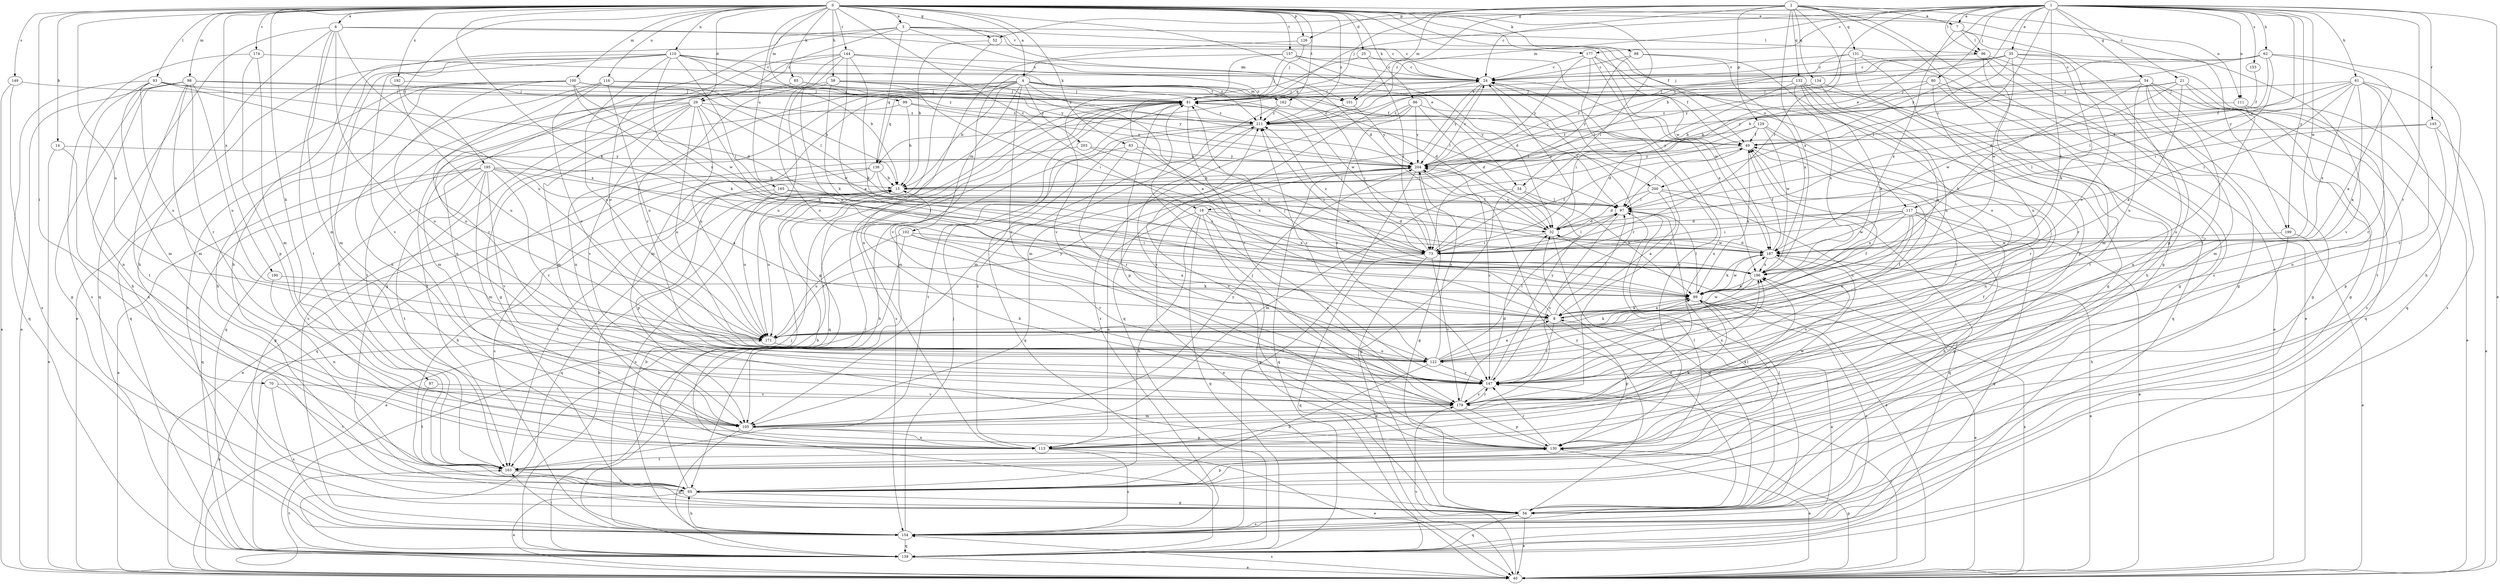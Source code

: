 strict digraph  {
0;
1;
2;
3;
4;
6;
7;
8;
14;
15;
18;
21;
24;
25;
29;
32;
34;
35;
40;
49;
52;
54;
56;
58;
61;
62;
65;
70;
73;
80;
81;
83;
85;
86;
87;
88;
89;
93;
96;
97;
98;
99;
100;
101;
102;
105;
110;
111;
113;
116;
117;
122;
126;
129;
130;
131;
132;
134;
138;
139;
144;
145;
147;
149;
153;
154;
157;
162;
163;
165;
171;
174;
177;
179;
187;
190;
192;
195;
196;
199;
200;
203;
204;
211;
0 -> 3  [label=a];
0 -> 4  [label=a];
0 -> 6  [label=a];
0 -> 7  [label=a];
0 -> 14  [label=b];
0 -> 18  [label=c];
0 -> 25  [label=d];
0 -> 29  [label=d];
0 -> 34  [label=e];
0 -> 49  [label=f];
0 -> 52  [label=g];
0 -> 58  [label=h];
0 -> 70  [label=i];
0 -> 73  [label=i];
0 -> 83  [label=k];
0 -> 85  [label=k];
0 -> 86  [label=k];
0 -> 87  [label=k];
0 -> 88  [label=k];
0 -> 89  [label=k];
0 -> 93  [label=l];
0 -> 98  [label=m];
0 -> 99  [label=m];
0 -> 100  [label=m];
0 -> 110  [label=n];
0 -> 116  [label=o];
0 -> 117  [label=o];
0 -> 126  [label=p];
0 -> 144  [label=r];
0 -> 149  [label=s];
0 -> 157  [label=t];
0 -> 162  [label=t];
0 -> 165  [label=u];
0 -> 171  [label=u];
0 -> 174  [label=v];
0 -> 187  [label=w];
0 -> 190  [label=x];
0 -> 192  [label=x];
0 -> 195  [label=x];
0 -> 199  [label=y];
0 -> 211  [label=z];
1 -> 7  [label=a];
1 -> 15  [label=b];
1 -> 18  [label=c];
1 -> 21  [label=c];
1 -> 34  [label=e];
1 -> 35  [label=e];
1 -> 40  [label=e];
1 -> 52  [label=g];
1 -> 54  [label=g];
1 -> 61  [label=h];
1 -> 62  [label=h];
1 -> 80  [label=j];
1 -> 81  [label=j];
1 -> 89  [label=k];
1 -> 96  [label=l];
1 -> 101  [label=m];
1 -> 111  [label=n];
1 -> 117  [label=o];
1 -> 145  [label=r];
1 -> 147  [label=r];
1 -> 153  [label=s];
1 -> 177  [label=v];
1 -> 187  [label=w];
1 -> 199  [label=y];
1 -> 200  [label=y];
2 -> 7  [label=a];
2 -> 24  [label=c];
2 -> 56  [label=g];
2 -> 73  [label=i];
2 -> 101  [label=m];
2 -> 111  [label=n];
2 -> 126  [label=p];
2 -> 129  [label=p];
2 -> 131  [label=q];
2 -> 132  [label=q];
2 -> 134  [label=q];
2 -> 138  [label=q];
2 -> 154  [label=s];
2 -> 196  [label=x];
2 -> 211  [label=z];
3 -> 24  [label=c];
3 -> 29  [label=d];
3 -> 32  [label=d];
3 -> 65  [label=h];
3 -> 96  [label=l];
3 -> 101  [label=m];
3 -> 122  [label=o];
3 -> 138  [label=q];
4 -> 15  [label=b];
4 -> 32  [label=d];
4 -> 56  [label=g];
4 -> 73  [label=i];
4 -> 101  [label=m];
4 -> 102  [label=m];
4 -> 105  [label=m];
4 -> 113  [label=n];
4 -> 138  [label=q];
4 -> 147  [label=r];
4 -> 162  [label=t];
4 -> 187  [label=w];
4 -> 200  [label=y];
4 -> 203  [label=y];
6 -> 24  [label=c];
6 -> 65  [label=h];
6 -> 105  [label=m];
6 -> 139  [label=q];
6 -> 147  [label=r];
6 -> 163  [label=t];
6 -> 171  [label=u];
6 -> 177  [label=v];
7 -> 96  [label=l];
7 -> 122  [label=o];
7 -> 130  [label=p];
7 -> 196  [label=x];
8 -> 81  [label=j];
8 -> 89  [label=k];
8 -> 97  [label=l];
8 -> 130  [label=p];
8 -> 147  [label=r];
8 -> 171  [label=u];
14 -> 40  [label=e];
14 -> 113  [label=n];
14 -> 204  [label=y];
15 -> 97  [label=l];
15 -> 139  [label=q];
15 -> 154  [label=s];
15 -> 163  [label=t];
15 -> 171  [label=u];
18 -> 32  [label=d];
18 -> 56  [label=g];
18 -> 65  [label=h];
18 -> 113  [label=n];
18 -> 139  [label=q];
18 -> 179  [label=v];
18 -> 196  [label=x];
21 -> 8  [label=a];
21 -> 81  [label=j];
21 -> 113  [label=n];
21 -> 163  [label=t];
21 -> 187  [label=w];
21 -> 204  [label=y];
24 -> 81  [label=j];
24 -> 105  [label=m];
24 -> 139  [label=q];
24 -> 147  [label=r];
24 -> 196  [label=x];
24 -> 204  [label=y];
25 -> 24  [label=c];
25 -> 73  [label=i];
25 -> 179  [label=v];
29 -> 89  [label=k];
29 -> 105  [label=m];
29 -> 122  [label=o];
29 -> 139  [label=q];
29 -> 154  [label=s];
29 -> 163  [label=t];
29 -> 171  [label=u];
29 -> 179  [label=v];
29 -> 187  [label=w];
29 -> 211  [label=z];
32 -> 24  [label=c];
32 -> 40  [label=e];
32 -> 56  [label=g];
32 -> 73  [label=i];
32 -> 187  [label=w];
32 -> 204  [label=y];
34 -> 56  [label=g];
34 -> 89  [label=k];
34 -> 97  [label=l];
34 -> 105  [label=m];
35 -> 24  [label=c];
35 -> 81  [label=j];
35 -> 89  [label=k];
35 -> 97  [label=l];
35 -> 139  [label=q];
35 -> 179  [label=v];
35 -> 187  [label=w];
35 -> 204  [label=y];
35 -> 211  [label=z];
40 -> 81  [label=j];
40 -> 130  [label=p];
40 -> 147  [label=r];
40 -> 154  [label=s];
40 -> 171  [label=u];
40 -> 179  [label=v];
40 -> 196  [label=x];
49 -> 81  [label=j];
49 -> 89  [label=k];
49 -> 97  [label=l];
49 -> 147  [label=r];
49 -> 204  [label=y];
52 -> 15  [label=b];
52 -> 56  [label=g];
54 -> 15  [label=b];
54 -> 56  [label=g];
54 -> 81  [label=j];
54 -> 89  [label=k];
54 -> 105  [label=m];
54 -> 139  [label=q];
54 -> 154  [label=s];
54 -> 171  [label=u];
54 -> 179  [label=v];
56 -> 32  [label=d];
56 -> 40  [label=e];
56 -> 97  [label=l];
56 -> 139  [label=q];
56 -> 154  [label=s];
56 -> 204  [label=y];
58 -> 8  [label=a];
58 -> 49  [label=f];
58 -> 73  [label=i];
58 -> 81  [label=j];
58 -> 89  [label=k];
58 -> 97  [label=l];
58 -> 163  [label=t];
58 -> 171  [label=u];
61 -> 8  [label=a];
61 -> 49  [label=f];
61 -> 73  [label=i];
61 -> 81  [label=j];
61 -> 97  [label=l];
61 -> 147  [label=r];
61 -> 154  [label=s];
61 -> 179  [label=v];
61 -> 196  [label=x];
62 -> 8  [label=a];
62 -> 15  [label=b];
62 -> 24  [label=c];
62 -> 32  [label=d];
62 -> 65  [label=h];
62 -> 73  [label=i];
62 -> 211  [label=z];
65 -> 15  [label=b];
65 -> 40  [label=e];
65 -> 56  [label=g];
65 -> 130  [label=p];
70 -> 154  [label=s];
70 -> 163  [label=t];
70 -> 179  [label=v];
73 -> 40  [label=e];
73 -> 49  [label=f];
73 -> 81  [label=j];
73 -> 97  [label=l];
73 -> 139  [label=q];
73 -> 179  [label=v];
73 -> 211  [label=z];
80 -> 15  [label=b];
80 -> 56  [label=g];
80 -> 81  [label=j];
80 -> 113  [label=n];
80 -> 171  [label=u];
81 -> 24  [label=c];
81 -> 105  [label=m];
81 -> 130  [label=p];
81 -> 139  [label=q];
81 -> 147  [label=r];
81 -> 154  [label=s];
81 -> 163  [label=t];
81 -> 211  [label=z];
83 -> 65  [label=h];
83 -> 147  [label=r];
83 -> 196  [label=x];
83 -> 204  [label=y];
85 -> 81  [label=j];
85 -> 122  [label=o];
85 -> 204  [label=y];
86 -> 32  [label=d];
86 -> 97  [label=l];
86 -> 147  [label=r];
86 -> 154  [label=s];
86 -> 204  [label=y];
86 -> 211  [label=z];
87 -> 163  [label=t];
87 -> 179  [label=v];
88 -> 24  [label=c];
88 -> 73  [label=i];
88 -> 122  [label=o];
88 -> 196  [label=x];
89 -> 8  [label=a];
89 -> 40  [label=e];
89 -> 97  [label=l];
89 -> 154  [label=s];
89 -> 163  [label=t];
89 -> 187  [label=w];
93 -> 32  [label=d];
93 -> 81  [label=j];
93 -> 105  [label=m];
93 -> 113  [label=n];
93 -> 139  [label=q];
93 -> 171  [label=u];
93 -> 196  [label=x];
96 -> 24  [label=c];
96 -> 40  [label=e];
96 -> 56  [label=g];
96 -> 65  [label=h];
96 -> 105  [label=m];
97 -> 32  [label=d];
97 -> 179  [label=v];
98 -> 40  [label=e];
98 -> 56  [label=g];
98 -> 65  [label=h];
98 -> 81  [label=j];
98 -> 105  [label=m];
98 -> 147  [label=r];
98 -> 163  [label=t];
98 -> 171  [label=u];
98 -> 211  [label=z];
99 -> 15  [label=b];
99 -> 105  [label=m];
99 -> 204  [label=y];
99 -> 211  [label=z];
100 -> 15  [label=b];
100 -> 65  [label=h];
100 -> 81  [label=j];
100 -> 89  [label=k];
100 -> 97  [label=l];
100 -> 122  [label=o];
100 -> 139  [label=q];
100 -> 154  [label=s];
100 -> 187  [label=w];
101 -> 204  [label=y];
101 -> 211  [label=z];
102 -> 8  [label=a];
102 -> 40  [label=e];
102 -> 73  [label=i];
102 -> 147  [label=r];
102 -> 171  [label=u];
105 -> 113  [label=n];
105 -> 130  [label=p];
105 -> 139  [label=q];
105 -> 204  [label=y];
110 -> 15  [label=b];
110 -> 24  [label=c];
110 -> 40  [label=e];
110 -> 73  [label=i];
110 -> 105  [label=m];
110 -> 163  [label=t];
110 -> 171  [label=u];
110 -> 179  [label=v];
110 -> 196  [label=x];
110 -> 204  [label=y];
110 -> 211  [label=z];
111 -> 40  [label=e];
111 -> 122  [label=o];
111 -> 211  [label=z];
113 -> 40  [label=e];
113 -> 89  [label=k];
113 -> 154  [label=s];
113 -> 196  [label=x];
113 -> 211  [label=z];
116 -> 81  [label=j];
116 -> 113  [label=n];
116 -> 122  [label=o];
116 -> 147  [label=r];
116 -> 171  [label=u];
116 -> 211  [label=z];
117 -> 32  [label=d];
117 -> 40  [label=e];
117 -> 65  [label=h];
117 -> 73  [label=i];
117 -> 122  [label=o];
117 -> 139  [label=q];
117 -> 171  [label=u];
117 -> 187  [label=w];
117 -> 196  [label=x];
122 -> 8  [label=a];
122 -> 49  [label=f];
122 -> 65  [label=h];
122 -> 97  [label=l];
122 -> 147  [label=r];
122 -> 204  [label=y];
122 -> 211  [label=z];
126 -> 81  [label=j];
126 -> 113  [label=n];
129 -> 32  [label=d];
129 -> 49  [label=f];
129 -> 113  [label=n];
129 -> 147  [label=r];
129 -> 187  [label=w];
129 -> 204  [label=y];
130 -> 15  [label=b];
130 -> 24  [label=c];
130 -> 40  [label=e];
130 -> 49  [label=f];
130 -> 81  [label=j];
130 -> 147  [label=r];
130 -> 163  [label=t];
130 -> 187  [label=w];
130 -> 211  [label=z];
131 -> 24  [label=c];
131 -> 56  [label=g];
131 -> 130  [label=p];
131 -> 163  [label=t];
131 -> 204  [label=y];
132 -> 8  [label=a];
132 -> 73  [label=i];
132 -> 81  [label=j];
132 -> 89  [label=k];
132 -> 139  [label=q];
132 -> 171  [label=u];
132 -> 196  [label=x];
134 -> 40  [label=e];
134 -> 81  [label=j];
134 -> 147  [label=r];
134 -> 204  [label=y];
138 -> 15  [label=b];
138 -> 40  [label=e];
138 -> 130  [label=p];
138 -> 154  [label=s];
138 -> 196  [label=x];
139 -> 15  [label=b];
139 -> 40  [label=e];
139 -> 81  [label=j];
139 -> 163  [label=t];
144 -> 8  [label=a];
144 -> 24  [label=c];
144 -> 56  [label=g];
144 -> 89  [label=k];
144 -> 113  [label=n];
144 -> 122  [label=o];
144 -> 147  [label=r];
144 -> 211  [label=z];
145 -> 40  [label=e];
145 -> 49  [label=f];
145 -> 97  [label=l];
145 -> 130  [label=p];
147 -> 49  [label=f];
147 -> 179  [label=v];
147 -> 196  [label=x];
147 -> 204  [label=y];
149 -> 40  [label=e];
149 -> 81  [label=j];
149 -> 154  [label=s];
153 -> 49  [label=f];
154 -> 8  [label=a];
154 -> 15  [label=b];
154 -> 65  [label=h];
154 -> 81  [label=j];
154 -> 97  [label=l];
154 -> 139  [label=q];
154 -> 163  [label=t];
157 -> 8  [label=a];
157 -> 24  [label=c];
157 -> 32  [label=d];
157 -> 49  [label=f];
157 -> 81  [label=j];
157 -> 179  [label=v];
162 -> 73  [label=i];
162 -> 105  [label=m];
162 -> 211  [label=z];
163 -> 65  [label=h];
163 -> 97  [label=l];
165 -> 65  [label=h];
165 -> 97  [label=l];
165 -> 171  [label=u];
165 -> 187  [label=w];
171 -> 89  [label=k];
171 -> 122  [label=o];
171 -> 187  [label=w];
171 -> 204  [label=y];
174 -> 24  [label=c];
174 -> 105  [label=m];
174 -> 130  [label=p];
174 -> 154  [label=s];
177 -> 24  [label=c];
177 -> 56  [label=g];
177 -> 97  [label=l];
177 -> 113  [label=n];
177 -> 187  [label=w];
177 -> 204  [label=y];
179 -> 24  [label=c];
179 -> 32  [label=d];
179 -> 105  [label=m];
179 -> 130  [label=p];
179 -> 147  [label=r];
179 -> 196  [label=x];
187 -> 32  [label=d];
187 -> 40  [label=e];
187 -> 49  [label=f];
187 -> 89  [label=k];
187 -> 179  [label=v];
187 -> 196  [label=x];
190 -> 89  [label=k];
190 -> 113  [label=n];
192 -> 81  [label=j];
192 -> 171  [label=u];
195 -> 8  [label=a];
195 -> 15  [label=b];
195 -> 40  [label=e];
195 -> 56  [label=g];
195 -> 73  [label=i];
195 -> 105  [label=m];
195 -> 139  [label=q];
195 -> 147  [label=r];
195 -> 163  [label=t];
195 -> 179  [label=v];
196 -> 89  [label=k];
196 -> 147  [label=r];
196 -> 211  [label=z];
199 -> 40  [label=e];
199 -> 65  [label=h];
199 -> 187  [label=w];
200 -> 8  [label=a];
200 -> 32  [label=d];
200 -> 56  [label=g];
200 -> 97  [label=l];
200 -> 139  [label=q];
203 -> 73  [label=i];
203 -> 139  [label=q];
203 -> 204  [label=y];
204 -> 15  [label=b];
204 -> 24  [label=c];
204 -> 40  [label=e];
204 -> 56  [label=g];
204 -> 139  [label=q];
204 -> 147  [label=r];
204 -> 154  [label=s];
211 -> 49  [label=f];
211 -> 139  [label=q];
211 -> 163  [label=t];
211 -> 179  [label=v];
}
